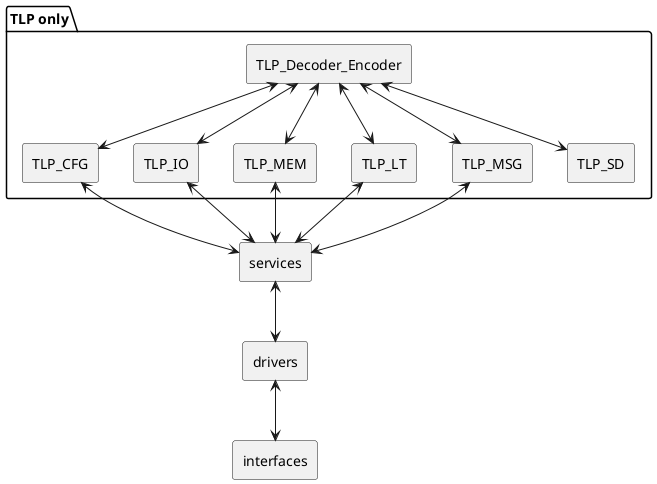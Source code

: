 @startuml tlp_only
skinparam componentStyle rectangle
package "TLP only" {
component TLP_Decoder_Encoder as TLP_DE
component TLP_CFG
component TLP_IO
component TLP_MEM
component TLP_LT
component TLP_MSG
component TLP_SD
}
component services as services
component drivers
component interfaces

TLP_DE <--> TLP_CFG
TLP_DE <--> TLP_IO
TLP_DE <--> TLP_MEM
TLP_DE <--> TLP_LT
TLP_DE <--> TLP_MSG
TLP_DE <--> TLP_SD
TLP_CFG <--> services
TLP_IO <--> services
TLP_MEM <--> services
TLP_LT <--> services
TLP_MSG <--> services
services <--> drivers
drivers <--> interfaces
@enduml

@startuml tlp_mock
skinparam componentStyle rectangle
package "TLP with mock service" {
component TLP_Decoder_Encoder as TLP_DE
component TLP_CFG
component TLP_IO
component TLP_MEM
component TLP_LT
component TLP_MSG
component TLP_SD
component service_mock as services
}
component drivers
component interfaces

TLP_DE <--> TLP_CFG
TLP_DE <--> TLP_IO
TLP_DE <--> TLP_MEM
TLP_DE <--> TLP_LT
TLP_DE <--> TLP_MSG
TLP_DE <--> TLP_SD
TLP_CFG <--> services
TLP_IO <--> services
TLP_MEM <--> services
TLP_LT <--> services
TLP_MSG <--> services
services <--> drivers
drivers <--> interfaces
@enduml

@startuml tlp_e2e
skinparam componentStyle rectangle
package "TLP with real services" {
component TLP_Decoder_Encoder as TLP_DE
component TLP_CFG
component TLP_IO
component TLP_MEM
component TLP_LT
component TLP_MSG
component TLP_SD
component services as services
component drivers
}
component interfaces

TLP_DE <--> TLP_CFG
TLP_DE <--> TLP_IO
TLP_DE <--> TLP_MEM
TLP_DE <--> TLP_LT
TLP_DE <--> TLP_MSG
TLP_DE <--> TLP_SD
TLP_CFG <--> services
TLP_IO <--> services
TLP_MEM <--> services
TLP_LT <--> services
TLP_MSG <--> services
services <--> drivers
drivers <--> interfaces
@enduml